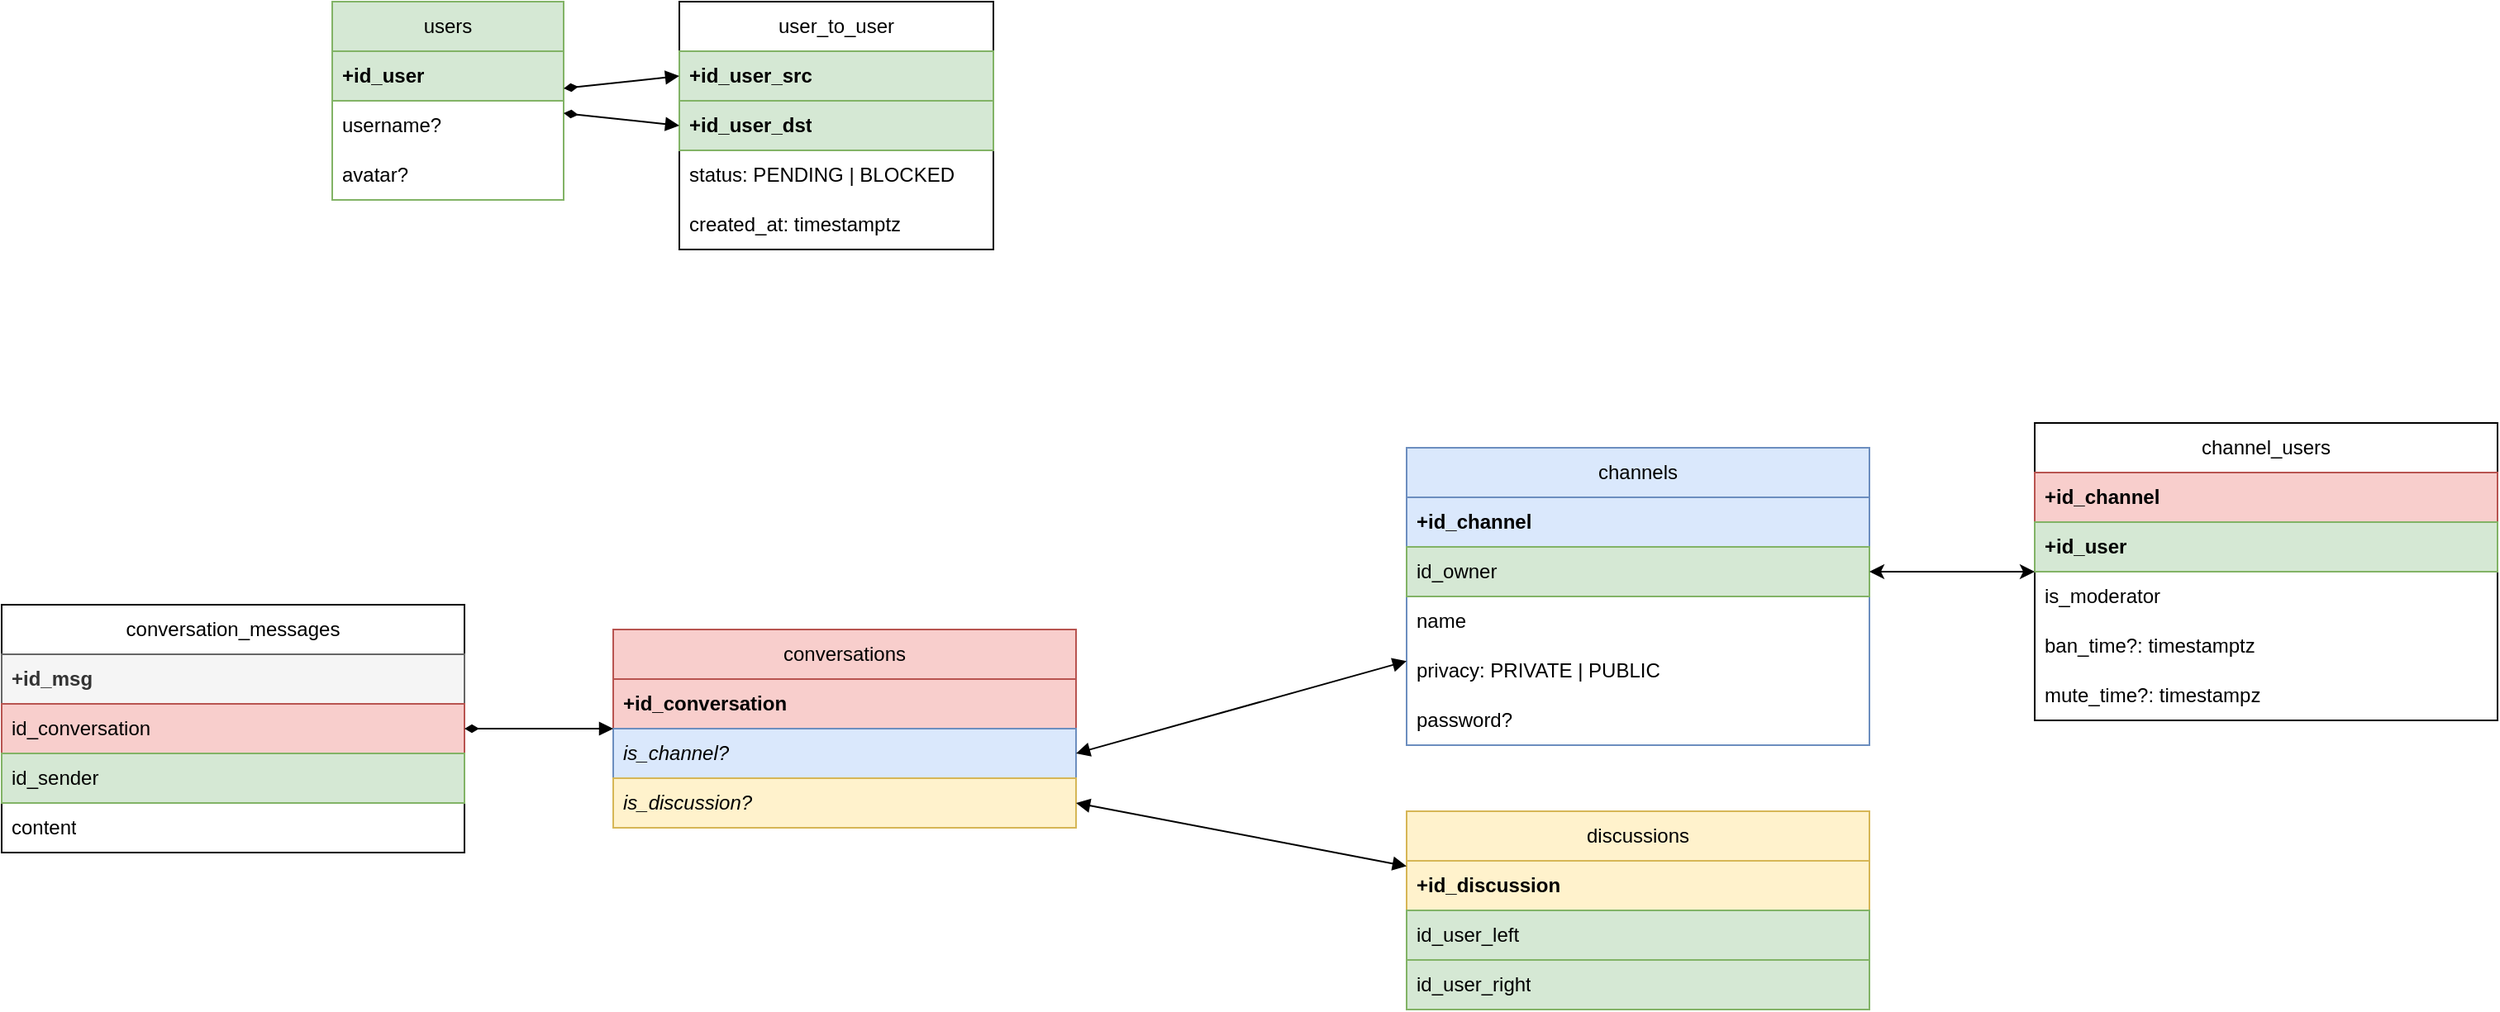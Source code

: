 <mxfile version="22.0.4" type="device">
  <diagram name="Page-1" id="zak9OanKMSeAWHgd_69M">
    <mxGraphModel dx="1706" dy="1089" grid="1" gridSize="10" guides="1" tooltips="1" connect="1" arrows="1" fold="1" page="1" pageScale="1" pageWidth="827" pageHeight="1169" math="0" shadow="0">
      <root>
        <mxCell id="0" />
        <mxCell id="1" parent="0" />
        <mxCell id="ZnVTyXGWU1d_FnDI8lm_-3" value="users" style="swimlane;fontStyle=0;childLayout=stackLayout;horizontal=1;startSize=30;horizontalStack=0;resizeParent=1;resizeParentMax=0;resizeLast=0;collapsible=1;marginBottom=0;whiteSpace=wrap;html=1;fillColor=#d5e8d4;strokeColor=#82b366;" parent="1" vertex="1">
          <mxGeometry x="70" y="130" width="140" height="120" as="geometry" />
        </mxCell>
        <mxCell id="ZnVTyXGWU1d_FnDI8lm_-6" value="+id_user" style="text;strokeColor=#82b366;fillColor=#d5e8d4;align=left;verticalAlign=middle;spacingLeft=4;spacingRight=4;overflow=hidden;points=[[0,0.5],[1,0.5]];portConstraint=eastwest;rotatable=0;whiteSpace=wrap;html=1;fontStyle=1" parent="ZnVTyXGWU1d_FnDI8lm_-3" vertex="1">
          <mxGeometry y="30" width="140" height="30" as="geometry" />
        </mxCell>
        <mxCell id="ZnVTyXGWU1d_FnDI8lm_-4" value="username?" style="text;strokeColor=none;fillColor=none;align=left;verticalAlign=middle;spacingLeft=4;spacingRight=4;overflow=hidden;points=[[0,0.5],[1,0.5]];portConstraint=eastwest;rotatable=0;whiteSpace=wrap;html=1;" parent="ZnVTyXGWU1d_FnDI8lm_-3" vertex="1">
          <mxGeometry y="60" width="140" height="30" as="geometry" />
        </mxCell>
        <mxCell id="ZnVTyXGWU1d_FnDI8lm_-5" value="avatar?" style="text;strokeColor=none;fillColor=none;align=left;verticalAlign=middle;spacingLeft=4;spacingRight=4;overflow=hidden;points=[[0,0.5],[1,0.5]];portConstraint=eastwest;rotatable=0;whiteSpace=wrap;html=1;" parent="ZnVTyXGWU1d_FnDI8lm_-3" vertex="1">
          <mxGeometry y="90" width="140" height="30" as="geometry" />
        </mxCell>
        <mxCell id="ZnVTyXGWU1d_FnDI8lm_-7" value="user_to_user" style="swimlane;fontStyle=0;childLayout=stackLayout;horizontal=1;startSize=30;horizontalStack=0;resizeParent=1;resizeParentMax=0;resizeLast=0;collapsible=1;marginBottom=0;whiteSpace=wrap;html=1;" parent="1" vertex="1">
          <mxGeometry x="280" y="130" width="190" height="150" as="geometry" />
        </mxCell>
        <mxCell id="ZnVTyXGWU1d_FnDI8lm_-8" value="+id_user_src" style="text;strokeColor=#82b366;fillColor=#d5e8d4;align=left;verticalAlign=middle;spacingLeft=4;spacingRight=4;overflow=hidden;points=[[0,0.5],[1,0.5]];portConstraint=eastwest;rotatable=0;whiteSpace=wrap;html=1;fontStyle=1" parent="ZnVTyXGWU1d_FnDI8lm_-7" vertex="1">
          <mxGeometry y="30" width="190" height="30" as="geometry" />
        </mxCell>
        <mxCell id="ZnVTyXGWU1d_FnDI8lm_-9" value="+id_user_dst" style="text;strokeColor=#82b366;fillColor=#d5e8d4;align=left;verticalAlign=middle;spacingLeft=4;spacingRight=4;overflow=hidden;points=[[0,0.5],[1,0.5]];portConstraint=eastwest;rotatable=0;whiteSpace=wrap;html=1;fontStyle=1" parent="ZnVTyXGWU1d_FnDI8lm_-7" vertex="1">
          <mxGeometry y="60" width="190" height="30" as="geometry" />
        </mxCell>
        <mxCell id="ZnVTyXGWU1d_FnDI8lm_-10" value="status: PENDING | BLOCKED" style="text;strokeColor=none;fillColor=none;align=left;verticalAlign=middle;spacingLeft=4;spacingRight=4;overflow=hidden;points=[[0,0.5],[1,0.5]];portConstraint=eastwest;rotatable=0;whiteSpace=wrap;html=1;" parent="ZnVTyXGWU1d_FnDI8lm_-7" vertex="1">
          <mxGeometry y="90" width="190" height="30" as="geometry" />
        </mxCell>
        <mxCell id="ZnVTyXGWU1d_FnDI8lm_-41" value="created_at: timestamptz" style="text;strokeColor=none;fillColor=none;align=left;verticalAlign=middle;spacingLeft=4;spacingRight=4;overflow=hidden;points=[[0,0.5],[1,0.5]];portConstraint=eastwest;rotatable=0;whiteSpace=wrap;html=1;" parent="ZnVTyXGWU1d_FnDI8lm_-7" vertex="1">
          <mxGeometry y="120" width="190" height="30" as="geometry" />
        </mxCell>
        <mxCell id="ZnVTyXGWU1d_FnDI8lm_-11" value="" style="endArrow=block;html=1;rounded=0;endFill=1;startArrow=diamondThin;startFill=1;entryX=0;entryY=0.5;entryDx=0;entryDy=0;" parent="1" source="ZnVTyXGWU1d_FnDI8lm_-3" target="ZnVTyXGWU1d_FnDI8lm_-8" edge="1">
          <mxGeometry width="50" height="50" relative="1" as="geometry">
            <mxPoint x="470" y="680" as="sourcePoint" />
            <mxPoint x="520" y="630" as="targetPoint" />
          </mxGeometry>
        </mxCell>
        <mxCell id="ZnVTyXGWU1d_FnDI8lm_-12" value="" style="endArrow=block;html=1;rounded=0;endFill=1;startArrow=diamondThin;startFill=1;entryX=0;entryY=0.5;entryDx=0;entryDy=0;" parent="1" source="ZnVTyXGWU1d_FnDI8lm_-3" target="ZnVTyXGWU1d_FnDI8lm_-9" edge="1">
          <mxGeometry width="50" height="50" relative="1" as="geometry">
            <mxPoint x="270" y="345" as="sourcePoint" />
            <mxPoint x="370" y="345" as="targetPoint" />
            <Array as="points" />
          </mxGeometry>
        </mxCell>
        <mxCell id="ZnVTyXGWU1d_FnDI8lm_-13" value="conversations" style="swimlane;fontStyle=0;childLayout=stackLayout;horizontal=1;startSize=30;horizontalStack=0;resizeParent=1;resizeParentMax=0;resizeLast=0;collapsible=1;marginBottom=0;whiteSpace=wrap;html=1;fillColor=#f8cecc;strokeColor=#b85450;" parent="1" vertex="1">
          <mxGeometry x="240" y="510" width="280" height="120" as="geometry" />
        </mxCell>
        <mxCell id="ZnVTyXGWU1d_FnDI8lm_-14" value="+id_conversation" style="text;strokeColor=#b85450;fillColor=#f8cecc;align=left;verticalAlign=middle;spacingLeft=4;spacingRight=4;overflow=hidden;points=[[0,0.5],[1,0.5]];portConstraint=eastwest;rotatable=0;whiteSpace=wrap;html=1;fontStyle=1" parent="ZnVTyXGWU1d_FnDI8lm_-13" vertex="1">
          <mxGeometry y="30" width="280" height="30" as="geometry" />
        </mxCell>
        <mxCell id="ZnVTyXGWU1d_FnDI8lm_-54" value="is_channel?" style="text;align=left;verticalAlign=middle;spacingLeft=4;spacingRight=4;overflow=hidden;points=[[0,0.5],[1,0.5]];portConstraint=eastwest;rotatable=0;whiteSpace=wrap;html=1;fillColor=#dae8fc;strokeColor=#6c8ebf;fontStyle=2" parent="ZnVTyXGWU1d_FnDI8lm_-13" vertex="1">
          <mxGeometry y="60" width="280" height="30" as="geometry" />
        </mxCell>
        <mxCell id="A3j0ZTKJbaHVT3OMN43c-11" value="is_discussion?" style="text;align=left;verticalAlign=middle;spacingLeft=4;spacingRight=4;overflow=hidden;points=[[0,0.5],[1,0.5]];portConstraint=eastwest;rotatable=0;whiteSpace=wrap;html=1;fillColor=#fff2cc;strokeColor=#d6b656;fontStyle=2" vertex="1" parent="ZnVTyXGWU1d_FnDI8lm_-13">
          <mxGeometry y="90" width="280" height="30" as="geometry" />
        </mxCell>
        <mxCell id="ZnVTyXGWU1d_FnDI8lm_-20" value="&lt;div&gt;channel_users&lt;/div&gt;" style="swimlane;fontStyle=0;childLayout=stackLayout;horizontal=1;startSize=30;horizontalStack=0;resizeParent=1;resizeParentMax=0;resizeLast=0;collapsible=1;marginBottom=0;whiteSpace=wrap;html=1;gradientColor=none;gradientDirection=radial;swimlaneFillColor=none;" parent="1" vertex="1">
          <mxGeometry x="1100" y="385" width="280" height="180" as="geometry" />
        </mxCell>
        <mxCell id="ZnVTyXGWU1d_FnDI8lm_-21" value="+id_channel" style="text;strokeColor=#b85450;fillColor=#f8cecc;align=left;verticalAlign=middle;spacingLeft=4;spacingRight=4;overflow=hidden;points=[[0,0.5],[1,0.5]];portConstraint=eastwest;rotatable=0;whiteSpace=wrap;html=1;fontStyle=1" parent="ZnVTyXGWU1d_FnDI8lm_-20" vertex="1">
          <mxGeometry y="30" width="280" height="30" as="geometry" />
        </mxCell>
        <mxCell id="ZnVTyXGWU1d_FnDI8lm_-22" value="+id_user" style="text;strokeColor=#82b366;fillColor=#d5e8d4;align=left;verticalAlign=middle;spacingLeft=4;spacingRight=4;overflow=hidden;points=[[0,0.5],[1,0.5]];portConstraint=eastwest;rotatable=0;whiteSpace=wrap;html=1;fontStyle=1" parent="ZnVTyXGWU1d_FnDI8lm_-20" vertex="1">
          <mxGeometry y="60" width="280" height="30" as="geometry" />
        </mxCell>
        <mxCell id="ZnVTyXGWU1d_FnDI8lm_-78" value="is_moderator" style="text;align=left;verticalAlign=middle;spacingLeft=4;spacingRight=4;overflow=hidden;points=[[0,0.5],[1,0.5]];portConstraint=eastwest;rotatable=0;whiteSpace=wrap;html=1;" parent="ZnVTyXGWU1d_FnDI8lm_-20" vertex="1">
          <mxGeometry y="90" width="280" height="30" as="geometry" />
        </mxCell>
        <mxCell id="ZnVTyXGWU1d_FnDI8lm_-24" value="ban_time?: timestamptz" style="text;strokeColor=none;fillColor=none;align=left;verticalAlign=middle;spacingLeft=4;spacingRight=4;overflow=hidden;points=[[0,0.5],[1,0.5]];portConstraint=eastwest;rotatable=0;whiteSpace=wrap;html=1;" parent="ZnVTyXGWU1d_FnDI8lm_-20" vertex="1">
          <mxGeometry y="120" width="280" height="30" as="geometry" />
        </mxCell>
        <mxCell id="ZnVTyXGWU1d_FnDI8lm_-25" value="mute_time?: timestampz" style="text;strokeColor=none;fillColor=none;align=left;verticalAlign=middle;spacingLeft=4;spacingRight=4;overflow=hidden;points=[[0,0.5],[1,0.5]];portConstraint=eastwest;rotatable=0;whiteSpace=wrap;html=1;" parent="ZnVTyXGWU1d_FnDI8lm_-20" vertex="1">
          <mxGeometry y="150" width="280" height="30" as="geometry" />
        </mxCell>
        <mxCell id="ZnVTyXGWU1d_FnDI8lm_-31" value="conversation_messages" style="swimlane;fontStyle=0;childLayout=stackLayout;horizontal=1;startSize=30;horizontalStack=0;resizeParent=1;resizeParentMax=0;resizeLast=0;collapsible=1;marginBottom=0;whiteSpace=wrap;html=1;" parent="1" vertex="1">
          <mxGeometry x="-130" y="495" width="280" height="150" as="geometry" />
        </mxCell>
        <mxCell id="ZnVTyXGWU1d_FnDI8lm_-32" value="+id_msg" style="text;align=left;verticalAlign=middle;spacingLeft=4;spacingRight=4;overflow=hidden;points=[[0,0.5],[1,0.5]];portConstraint=eastwest;rotatable=0;whiteSpace=wrap;html=1;fillColor=#f5f5f5;fontColor=#333333;strokeColor=#666666;fontStyle=1" parent="ZnVTyXGWU1d_FnDI8lm_-31" vertex="1">
          <mxGeometry y="30" width="280" height="30" as="geometry" />
        </mxCell>
        <mxCell id="ZnVTyXGWU1d_FnDI8lm_-72" value="id_conversation" style="text;align=left;verticalAlign=middle;spacingLeft=4;spacingRight=4;overflow=hidden;points=[[0,0.5],[1,0.5]];portConstraint=eastwest;rotatable=0;whiteSpace=wrap;html=1;fillColor=#f8cecc;strokeColor=#b85450;" parent="ZnVTyXGWU1d_FnDI8lm_-31" vertex="1">
          <mxGeometry y="60" width="280" height="30" as="geometry" />
        </mxCell>
        <mxCell id="ZnVTyXGWU1d_FnDI8lm_-33" value="id_sender" style="text;align=left;verticalAlign=middle;spacingLeft=4;spacingRight=4;overflow=hidden;points=[[0,0.5],[1,0.5]];portConstraint=eastwest;rotatable=0;whiteSpace=wrap;html=1;fillColor=#d5e8d4;strokeColor=#82b366;" parent="ZnVTyXGWU1d_FnDI8lm_-31" vertex="1">
          <mxGeometry y="90" width="280" height="30" as="geometry" />
        </mxCell>
        <mxCell id="ZnVTyXGWU1d_FnDI8lm_-34" value="content" style="text;strokeColor=none;fillColor=none;align=left;verticalAlign=middle;spacingLeft=4;spacingRight=4;overflow=hidden;points=[[0,0.5],[1,0.5]];portConstraint=eastwest;rotatable=0;whiteSpace=wrap;html=1;" parent="ZnVTyXGWU1d_FnDI8lm_-31" vertex="1">
          <mxGeometry y="120" width="280" height="30" as="geometry" />
        </mxCell>
        <mxCell id="ZnVTyXGWU1d_FnDI8lm_-43" value="channels" style="swimlane;fontStyle=0;childLayout=stackLayout;horizontal=1;startSize=30;horizontalStack=0;resizeParent=1;resizeParentMax=0;resizeLast=0;collapsible=1;marginBottom=0;whiteSpace=wrap;html=1;fillColor=#dae8fc;strokeColor=#6c8ebf;" parent="1" vertex="1">
          <mxGeometry x="720" y="400" width="280" height="180" as="geometry" />
        </mxCell>
        <mxCell id="ZnVTyXGWU1d_FnDI8lm_-44" value="+id_channel" style="text;strokeColor=#6c8ebf;fillColor=#dae8fc;align=left;verticalAlign=middle;spacingLeft=4;spacingRight=4;overflow=hidden;points=[[0,0.5],[1,0.5]];portConstraint=eastwest;rotatable=0;whiteSpace=wrap;html=1;fontStyle=1" parent="ZnVTyXGWU1d_FnDI8lm_-43" vertex="1">
          <mxGeometry y="30" width="280" height="30" as="geometry" />
        </mxCell>
        <mxCell id="ZnVTyXGWU1d_FnDI8lm_-45" value="id_owner" style="text;strokeColor=#82b366;fillColor=#d5e8d4;align=left;verticalAlign=middle;spacingLeft=4;spacingRight=4;overflow=hidden;points=[[0,0.5],[1,0.5]];portConstraint=eastwest;rotatable=0;whiteSpace=wrap;html=1;" parent="ZnVTyXGWU1d_FnDI8lm_-43" vertex="1">
          <mxGeometry y="60" width="280" height="30" as="geometry" />
        </mxCell>
        <mxCell id="ZnVTyXGWU1d_FnDI8lm_-46" value="name" style="text;strokeColor=none;fillColor=none;align=left;verticalAlign=middle;spacingLeft=4;spacingRight=4;overflow=hidden;points=[[0,0.5],[1,0.5]];portConstraint=eastwest;rotatable=0;whiteSpace=wrap;html=1;" parent="ZnVTyXGWU1d_FnDI8lm_-43" vertex="1">
          <mxGeometry y="90" width="280" height="30" as="geometry" />
        </mxCell>
        <mxCell id="ZnVTyXGWU1d_FnDI8lm_-47" value="privacy: PRIVATE | PUBLIC" style="text;strokeColor=none;fillColor=none;align=left;verticalAlign=middle;spacingLeft=4;spacingRight=4;overflow=hidden;points=[[0,0.5],[1,0.5]];portConstraint=eastwest;rotatable=0;whiteSpace=wrap;html=1;" parent="ZnVTyXGWU1d_FnDI8lm_-43" vertex="1">
          <mxGeometry y="120" width="280" height="30" as="geometry" />
        </mxCell>
        <mxCell id="ZnVTyXGWU1d_FnDI8lm_-48" value="password?" style="text;strokeColor=none;fillColor=none;align=left;verticalAlign=middle;spacingLeft=4;spacingRight=4;overflow=hidden;points=[[0,0.5],[1,0.5]];portConstraint=eastwest;rotatable=0;whiteSpace=wrap;html=1;" parent="ZnVTyXGWU1d_FnDI8lm_-43" vertex="1">
          <mxGeometry y="150" width="280" height="30" as="geometry" />
        </mxCell>
        <mxCell id="ZnVTyXGWU1d_FnDI8lm_-56" value="" style="endArrow=block;html=1;rounded=0;endFill=1;startArrow=block;startFill=1;entryX=1;entryY=0.5;entryDx=0;entryDy=0;fontStyle=1;" parent="1" source="ZnVTyXGWU1d_FnDI8lm_-43" target="ZnVTyXGWU1d_FnDI8lm_-54" edge="1">
          <mxGeometry width="50" height="50" relative="1" as="geometry">
            <mxPoint x="780" y="403" as="sourcePoint" />
            <mxPoint x="1010" y="405" as="targetPoint" />
          </mxGeometry>
        </mxCell>
        <mxCell id="A3j0ZTKJbaHVT3OMN43c-1" value="discussions" style="swimlane;fontStyle=0;childLayout=stackLayout;horizontal=1;startSize=30;horizontalStack=0;resizeParent=1;resizeParentMax=0;resizeLast=0;collapsible=1;marginBottom=0;whiteSpace=wrap;html=1;fillColor=#fff2cc;strokeColor=#d6b656;" vertex="1" parent="1">
          <mxGeometry x="720" y="620" width="280" height="120" as="geometry" />
        </mxCell>
        <mxCell id="A3j0ZTKJbaHVT3OMN43c-2" value="&lt;div&gt;+id_discussion&lt;/div&gt;" style="text;strokeColor=#d6b656;fillColor=#fff2cc;align=left;verticalAlign=middle;spacingLeft=4;spacingRight=4;overflow=hidden;points=[[0,0.5],[1,0.5]];portConstraint=eastwest;rotatable=0;whiteSpace=wrap;html=1;fontStyle=1" vertex="1" parent="A3j0ZTKJbaHVT3OMN43c-1">
          <mxGeometry y="30" width="280" height="30" as="geometry" />
        </mxCell>
        <mxCell id="A3j0ZTKJbaHVT3OMN43c-7" value="id_user_left" style="text;strokeColor=#82b366;fillColor=#d5e8d4;align=left;verticalAlign=middle;spacingLeft=4;spacingRight=4;overflow=hidden;points=[[0,0.5],[1,0.5]];portConstraint=eastwest;rotatable=0;whiteSpace=wrap;html=1;fontStyle=0" vertex="1" parent="A3j0ZTKJbaHVT3OMN43c-1">
          <mxGeometry y="60" width="280" height="30" as="geometry" />
        </mxCell>
        <mxCell id="A3j0ZTKJbaHVT3OMN43c-3" value="id_user_right" style="text;strokeColor=#82b366;fillColor=#d5e8d4;align=left;verticalAlign=middle;spacingLeft=4;spacingRight=4;overflow=hidden;points=[[0,0.5],[1,0.5]];portConstraint=eastwest;rotatable=0;whiteSpace=wrap;html=1;fontStyle=0" vertex="1" parent="A3j0ZTKJbaHVT3OMN43c-1">
          <mxGeometry y="90" width="280" height="30" as="geometry" />
        </mxCell>
        <mxCell id="A3j0ZTKJbaHVT3OMN43c-12" value="" style="endArrow=block;html=1;rounded=0;endFill=1;startArrow=block;startFill=1;entryX=1;entryY=0.5;entryDx=0;entryDy=0;fontStyle=1" edge="1" parent="1" source="A3j0ZTKJbaHVT3OMN43c-1" target="A3j0ZTKJbaHVT3OMN43c-11">
          <mxGeometry width="50" height="50" relative="1" as="geometry">
            <mxPoint x="850" y="610" as="sourcePoint" />
            <mxPoint x="530" y="595" as="targetPoint" />
          </mxGeometry>
        </mxCell>
        <mxCell id="A3j0ZTKJbaHVT3OMN43c-13" value="" style="endArrow=block;html=1;rounded=0;endFill=1;startArrow=diamondThin;startFill=1;" edge="1" parent="1" source="ZnVTyXGWU1d_FnDI8lm_-31" target="ZnVTyXGWU1d_FnDI8lm_-13">
          <mxGeometry width="50" height="50" relative="1" as="geometry">
            <mxPoint x="140" y="120" as="sourcePoint" />
            <mxPoint x="210" y="125" as="targetPoint" />
            <Array as="points" />
          </mxGeometry>
        </mxCell>
        <mxCell id="A3j0ZTKJbaHVT3OMN43c-14" value="" style="endArrow=classic;startArrow=classic;html=1;rounded=0;exitX=1;exitY=0.5;exitDx=0;exitDy=0;" edge="1" parent="1" source="ZnVTyXGWU1d_FnDI8lm_-45" target="ZnVTyXGWU1d_FnDI8lm_-20">
          <mxGeometry width="50" height="50" relative="1" as="geometry">
            <mxPoint x="950" y="640" as="sourcePoint" />
            <mxPoint x="1000" y="590" as="targetPoint" />
          </mxGeometry>
        </mxCell>
      </root>
    </mxGraphModel>
  </diagram>
</mxfile>
